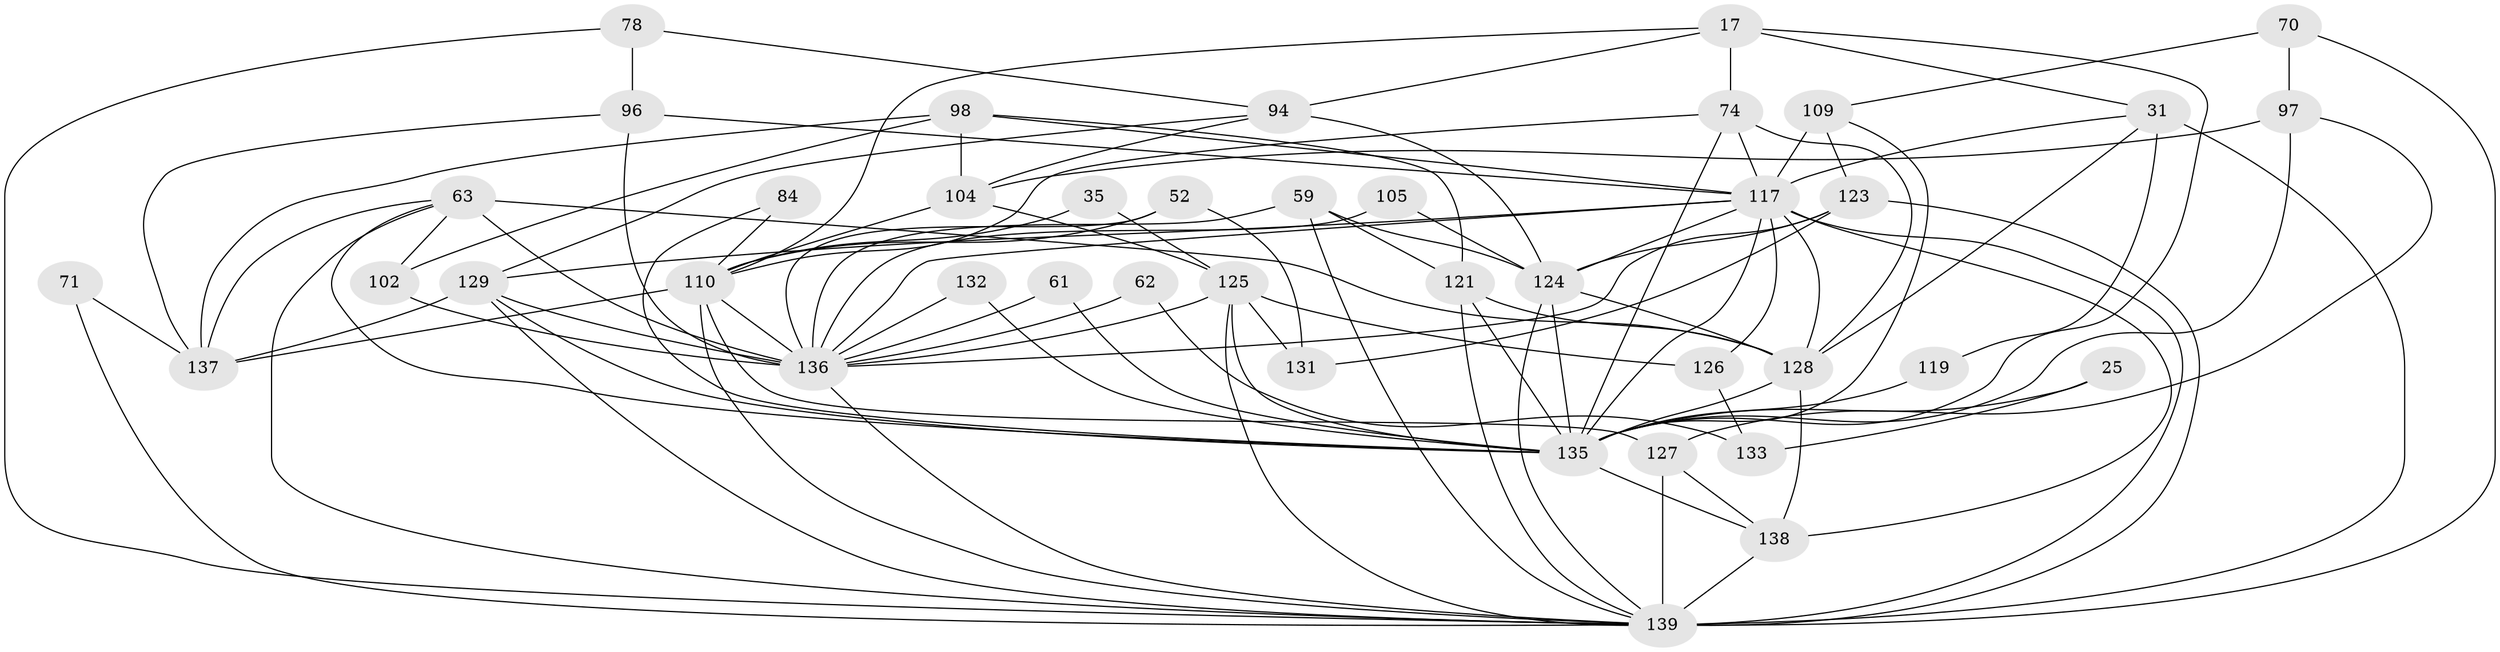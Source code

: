 // original degree distribution, {3: 0.2158273381294964, 4: 0.2733812949640288, 5: 0.17266187050359713, 2: 0.17985611510791366, 7: 0.03597122302158273, 6: 0.10071942446043165, 9: 0.007194244604316547, 8: 0.014388489208633094}
// Generated by graph-tools (version 1.1) at 2025/53/03/04/25 21:53:31]
// undirected, 41 vertices, 108 edges
graph export_dot {
graph [start="1"]
  node [color=gray90,style=filled];
  17;
  25;
  31;
  35;
  52 [super="+40"];
  59 [super="+30"];
  61;
  62;
  63 [super="+53"];
  70 [super="+67"];
  71;
  74 [super="+48"];
  78;
  84;
  94 [super="+69"];
  96 [super="+56+50+89"];
  97 [super="+79"];
  98 [super="+92"];
  102 [super="+38"];
  104 [super="+21+64"];
  105;
  109 [super="+72+75"];
  110 [super="+24+42+100+80"];
  117 [super="+106+113+116"];
  119;
  121;
  123 [super="+73+122"];
  124 [super="+103"];
  125 [super="+28+55"];
  126;
  127 [super="+81"];
  128 [super="+41+20"];
  129 [super="+34+90"];
  131;
  132;
  133 [super="+19"];
  135 [super="+95+134+130+118"];
  136 [super="+87+114"];
  137 [super="+11+82"];
  138 [super="+115"];
  139 [super="+51+108+93"];
  17 -- 74 [weight=2];
  17 -- 31;
  17 -- 94 [weight=2];
  17 -- 135;
  17 -- 110;
  25 -- 133 [weight=2];
  25 -- 135 [weight=2];
  31 -- 119;
  31 -- 128 [weight=2];
  31 -- 117;
  31 -- 139 [weight=4];
  35 -- 125;
  35 -- 110;
  52 -- 131;
  52 -- 110;
  52 -- 136 [weight=3];
  59 -- 121;
  59 -- 136 [weight=2];
  59 -- 139 [weight=2];
  59 -- 124 [weight=2];
  61 -- 136;
  61 -- 135;
  62 -- 133;
  62 -- 136;
  63 -- 136 [weight=3];
  63 -- 128 [weight=2];
  63 -- 102 [weight=2];
  63 -- 137;
  63 -- 139;
  63 -- 135;
  70 -- 109;
  70 -- 97;
  70 -- 139;
  71 -- 137;
  71 -- 139;
  74 -- 117 [weight=4];
  74 -- 128;
  74 -- 135;
  74 -- 110;
  78 -- 94;
  78 -- 96;
  78 -- 139;
  84 -- 110;
  84 -- 135;
  94 -- 104;
  94 -- 129;
  94 -- 124;
  96 -- 117 [weight=3];
  96 -- 136 [weight=2];
  96 -- 137 [weight=2];
  97 -- 104 [weight=3];
  97 -- 127;
  97 -- 135;
  98 -- 121 [weight=2];
  98 -- 102 [weight=2];
  98 -- 104;
  98 -- 137;
  98 -- 117;
  102 -- 136;
  104 -- 110 [weight=2];
  104 -- 125;
  105 -- 136;
  105 -- 124;
  109 -- 117 [weight=5];
  109 -- 135;
  109 -- 123;
  110 -- 136 [weight=5];
  110 -- 127;
  110 -- 137;
  110 -- 139 [weight=2];
  117 -- 128 [weight=2];
  117 -- 136 [weight=7];
  117 -- 135 [weight=4];
  117 -- 124;
  117 -- 126 [weight=2];
  117 -- 139 [weight=6];
  117 -- 129;
  117 -- 138;
  119 -- 135;
  121 -- 139;
  121 -- 128;
  121 -- 135;
  123 -- 131;
  123 -- 139 [weight=3];
  123 -- 136;
  123 -- 124;
  124 -- 135 [weight=2];
  124 -- 128 [weight=2];
  124 -- 139;
  125 -- 126;
  125 -- 136;
  125 -- 135 [weight=4];
  125 -- 139 [weight=2];
  125 -- 131;
  126 -- 133;
  127 -- 139 [weight=3];
  127 -- 138;
  128 -- 138 [weight=2];
  128 -- 135 [weight=2];
  129 -- 136;
  129 -- 137 [weight=3];
  129 -- 139 [weight=2];
  129 -- 135 [weight=3];
  132 -- 136;
  132 -- 135;
  135 -- 138;
  136 -- 139;
  138 -- 139;
}
